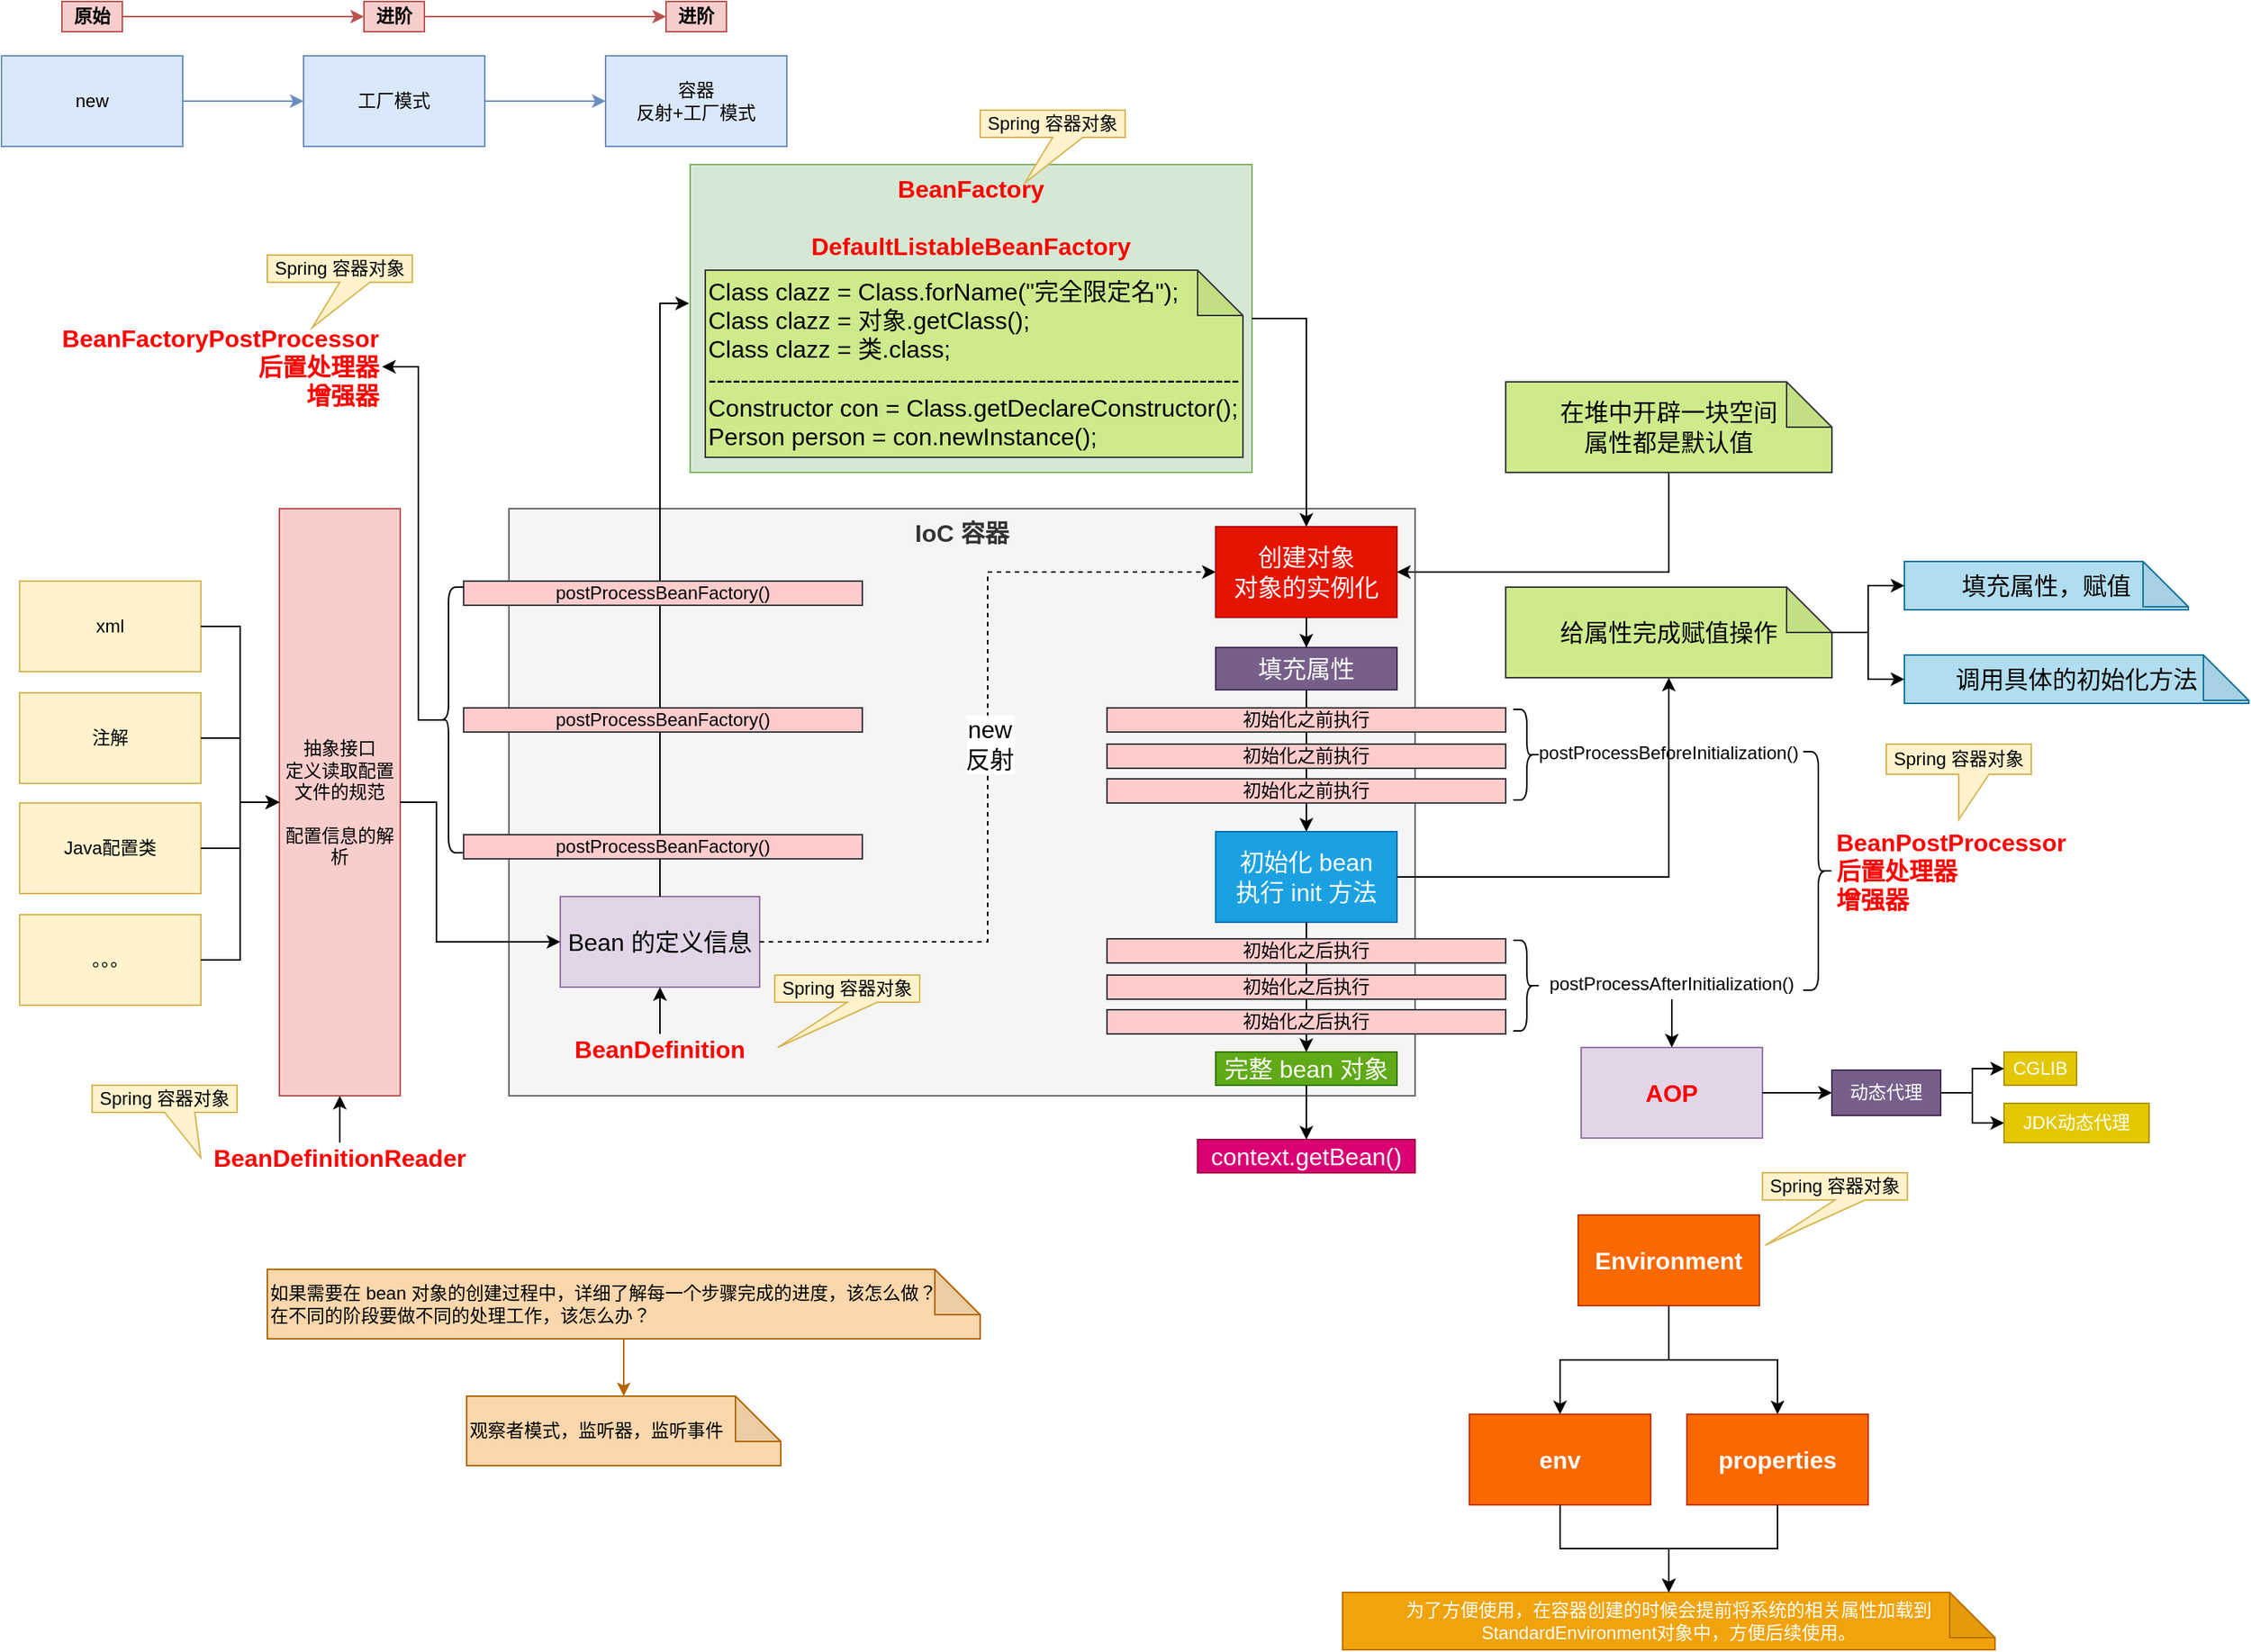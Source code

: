 <mxfile version="13.9.9" type="device"><diagram name="Page-1" id="c7488fd3-1785-93aa-aadb-54a6760d102a"><mxGraphModel dx="1600" dy="951" grid="1" gridSize="12" guides="1" tooltips="1" connect="1" arrows="1" fold="1" page="1" pageScale="1" pageWidth="827" pageHeight="1169" background="#ffffff" math="0" shadow="0"><root><mxCell id="0"/><mxCell id="1" parent="0"/><mxCell id="ZkTXHzd2NISRBnhqPnSA-27" value="IoC&amp;nbsp;容器" style="rounded=0;whiteSpace=wrap;html=1;labelBackgroundColor=none;fontSize=16;fontColor=#333333;align=center;verticalAlign=top;fillColor=#f5f5f5;strokeColor=#666666;fontStyle=1" parent="1" vertex="1"><mxGeometry x="432" y="396" width="600" height="389" as="geometry"/></mxCell><mxCell id="ZkTXHzd2NISRBnhqPnSA-1" value="new" style="rounded=0;whiteSpace=wrap;html=1;fontSize=12;fillColor=#dae8fc;strokeColor=#6c8ebf;" parent="1" vertex="1"><mxGeometry x="96" y="96" width="120" height="60" as="geometry"/></mxCell><mxCell id="ZkTXHzd2NISRBnhqPnSA-4" value="工厂模式" style="rounded=0;whiteSpace=wrap;html=1;fontSize=12;fillColor=#dae8fc;strokeColor=#6c8ebf;" parent="1" vertex="1"><mxGeometry x="296" y="96" width="120" height="60" as="geometry"/></mxCell><mxCell id="ZkTXHzd2NISRBnhqPnSA-5" value="" style="edgeStyle=orthogonalEdgeStyle;rounded=0;orthogonalLoop=1;jettySize=auto;html=1;fontSize=12;fillColor=#dae8fc;strokeColor=#6c8ebf;" parent="1" source="ZkTXHzd2NISRBnhqPnSA-1" target="ZkTXHzd2NISRBnhqPnSA-4" edge="1"><mxGeometry x="96" y="60" as="geometry"/></mxCell><mxCell id="ZkTXHzd2NISRBnhqPnSA-6" value="容器&lt;br style=&quot;font-size: 12px;&quot;&gt;反射+工厂模式" style="rounded=0;whiteSpace=wrap;html=1;fontSize=12;fillColor=#dae8fc;strokeColor=#6c8ebf;" parent="1" vertex="1"><mxGeometry x="496" y="96" width="120" height="60" as="geometry"/></mxCell><mxCell id="ZkTXHzd2NISRBnhqPnSA-7" value="" style="edgeStyle=orthogonalEdgeStyle;rounded=0;orthogonalLoop=1;jettySize=auto;html=1;fontSize=12;fillColor=#dae8fc;strokeColor=#6c8ebf;" parent="1" source="ZkTXHzd2NISRBnhqPnSA-4" target="ZkTXHzd2NISRBnhqPnSA-6" edge="1"><mxGeometry x="96" y="60" as="geometry"/></mxCell><mxCell id="ZkTXHzd2NISRBnhqPnSA-8" value="原始" style="text;html=1;strokeColor=#b85450;fillColor=#f8cecc;align=center;verticalAlign=middle;whiteSpace=wrap;rounded=0;fontSize=12;fontStyle=1" parent="1" vertex="1"><mxGeometry x="136" y="60" width="40" height="20" as="geometry"/></mxCell><mxCell id="ZkTXHzd2NISRBnhqPnSA-9" value="进阶" style="text;html=1;strokeColor=#b85450;fillColor=#f8cecc;align=center;verticalAlign=middle;whiteSpace=wrap;rounded=0;fontSize=12;fontStyle=1" parent="1" vertex="1"><mxGeometry x="336" y="60" width="40" height="20" as="geometry"/></mxCell><mxCell id="ZkTXHzd2NISRBnhqPnSA-10" value="" style="edgeStyle=orthogonalEdgeStyle;rounded=0;orthogonalLoop=1;jettySize=auto;html=1;fontSize=12;fontStyle=1;fillColor=#f8cecc;strokeColor=#b85450;" parent="1" source="ZkTXHzd2NISRBnhqPnSA-8" target="ZkTXHzd2NISRBnhqPnSA-9" edge="1"><mxGeometry x="96" y="60" as="geometry"/></mxCell><mxCell id="ZkTXHzd2NISRBnhqPnSA-13" value="进阶" style="text;html=1;strokeColor=#b85450;fillColor=#f8cecc;align=center;verticalAlign=middle;whiteSpace=wrap;rounded=0;fontSize=12;fontStyle=1" parent="1" vertex="1"><mxGeometry x="536" y="60" width="40" height="20" as="geometry"/></mxCell><mxCell id="ZkTXHzd2NISRBnhqPnSA-14" value="" style="edgeStyle=orthogonalEdgeStyle;rounded=0;orthogonalLoop=1;jettySize=auto;html=1;fontSize=12;fontStyle=1;fillColor=#f8cecc;strokeColor=#b85450;" parent="1" source="ZkTXHzd2NISRBnhqPnSA-9" target="ZkTXHzd2NISRBnhqPnSA-13" edge="1"><mxGeometry x="96" y="60" as="geometry"/></mxCell><mxCell id="ZkTXHzd2NISRBnhqPnSA-16" value="xml" style="rounded=0;whiteSpace=wrap;html=1;fontSize=12;fillColor=#fff2cc;strokeColor=#d6b656;" parent="1" vertex="1"><mxGeometry x="108" y="444" width="120" height="60" as="geometry"/></mxCell><mxCell id="ZkTXHzd2NISRBnhqPnSA-17" value="注解" style="rounded=0;whiteSpace=wrap;html=1;fontSize=12;fillColor=#fff2cc;strokeColor=#d6b656;" parent="1" vertex="1"><mxGeometry x="108" y="518" width="120" height="60" as="geometry"/></mxCell><mxCell id="ZkTXHzd2NISRBnhqPnSA-18" value="Java配置类" style="rounded=0;whiteSpace=wrap;html=1;fontSize=12;fillColor=#fff2cc;strokeColor=#d6b656;" parent="1" vertex="1"><mxGeometry x="108" y="591" width="120" height="60" as="geometry"/></mxCell><mxCell id="ZkTXHzd2NISRBnhqPnSA-19" value="。。。" style="rounded=0;whiteSpace=wrap;html=1;fontSize=12;fillColor=#fff2cc;strokeColor=#d6b656;" parent="1" vertex="1"><mxGeometry x="108" y="665" width="120" height="60" as="geometry"/></mxCell><mxCell id="ZkTXHzd2NISRBnhqPnSA-20" value="抽象接口&lt;br&gt;定义读取配置文件的规范&lt;br&gt;&lt;br&gt;配置信息的解析" style="rounded=0;whiteSpace=wrap;html=1;fontSize=12;fillColor=#f8cecc;strokeColor=#b85450;" parent="1" vertex="1"><mxGeometry x="280" y="396" width="80" height="389" as="geometry"/></mxCell><mxCell id="ZkTXHzd2NISRBnhqPnSA-21" style="edgeStyle=orthogonalEdgeStyle;rounded=0;orthogonalLoop=1;jettySize=auto;html=1;exitX=1;exitY=0.5;exitDx=0;exitDy=0;entryX=0;entryY=0.5;entryDx=0;entryDy=0;fontSize=12;" parent="1" source="ZkTXHzd2NISRBnhqPnSA-16" target="ZkTXHzd2NISRBnhqPnSA-20" edge="1"><mxGeometry x="96" y="60" as="geometry"/></mxCell><mxCell id="ZkTXHzd2NISRBnhqPnSA-22" style="edgeStyle=orthogonalEdgeStyle;rounded=0;orthogonalLoop=1;jettySize=auto;html=1;exitX=1;exitY=0.5;exitDx=0;exitDy=0;entryX=0;entryY=0.5;entryDx=0;entryDy=0;fontSize=12;" parent="1" source="ZkTXHzd2NISRBnhqPnSA-17" target="ZkTXHzd2NISRBnhqPnSA-20" edge="1"><mxGeometry x="96" y="60" as="geometry"/></mxCell><mxCell id="ZkTXHzd2NISRBnhqPnSA-23" style="edgeStyle=orthogonalEdgeStyle;rounded=0;orthogonalLoop=1;jettySize=auto;html=1;exitX=1;exitY=0.5;exitDx=0;exitDy=0;fontSize=12;" parent="1" source="ZkTXHzd2NISRBnhqPnSA-18" target="ZkTXHzd2NISRBnhqPnSA-20" edge="1"><mxGeometry x="96" y="60" as="geometry"/></mxCell><mxCell id="ZkTXHzd2NISRBnhqPnSA-25" style="edgeStyle=orthogonalEdgeStyle;rounded=0;orthogonalLoop=1;jettySize=auto;html=1;exitX=1;exitY=0.5;exitDx=0;exitDy=0;entryX=0;entryY=0.5;entryDx=0;entryDy=0;fontSize=12;" parent="1" source="ZkTXHzd2NISRBnhqPnSA-19" target="ZkTXHzd2NISRBnhqPnSA-20" edge="1"><mxGeometry x="96" y="60" as="geometry"/></mxCell><mxCell id="ZkTXHzd2NISRBnhqPnSA-30" style="edgeStyle=orthogonalEdgeStyle;rounded=0;orthogonalLoop=1;jettySize=auto;html=1;exitX=0.5;exitY=0;exitDx=0;exitDy=0;entryX=0.5;entryY=1;entryDx=0;entryDy=0;fontSize=16;fontColor=#FF0000;" parent="1" source="ZkTXHzd2NISRBnhqPnSA-26" target="ZkTXHzd2NISRBnhqPnSA-20" edge="1"><mxGeometry x="96" y="60" as="geometry"/></mxCell><mxCell id="ZkTXHzd2NISRBnhqPnSA-26" value="BeanDefinitionReader" style="text;html=1;align=center;verticalAlign=middle;whiteSpace=wrap;rounded=0;fontSize=16;fontStyle=1;labelBackgroundColor=none;labelBorderColor=none;fontColor=#FF0000;" parent="1" vertex="1"><mxGeometry x="244" y="816" width="152" height="20" as="geometry"/></mxCell><mxCell id="ZkTXHzd2NISRBnhqPnSA-28" value="Bean&amp;nbsp;的定义信息" style="rounded=0;whiteSpace=wrap;html=1;labelBackgroundColor=none;fontSize=16;align=center;fillColor=#e1d5e7;strokeColor=#9673a6;" parent="1" vertex="1"><mxGeometry x="466" y="653" width="132" height="60" as="geometry"/></mxCell><mxCell id="-5DdfiRlcmEdROAhbCDM-6" style="edgeStyle=orthogonalEdgeStyle;rounded=0;orthogonalLoop=1;jettySize=auto;html=1;exitX=1;exitY=0.5;exitDx=0;exitDy=0;entryX=0;entryY=0.5;entryDx=0;entryDy=0;" edge="1" parent="1" source="ZkTXHzd2NISRBnhqPnSA-20" target="ZkTXHzd2NISRBnhqPnSA-28"><mxGeometry x="96" y="60" as="geometry"><Array as="points"><mxPoint x="384" y="591"/><mxPoint x="384" y="683"/></Array></mxGeometry></mxCell><mxCell id="ZkTXHzd2NISRBnhqPnSA-32" style="edgeStyle=orthogonalEdgeStyle;rounded=0;orthogonalLoop=1;jettySize=auto;html=1;exitX=0.5;exitY=0;exitDx=0;exitDy=0;fontSize=16;fontColor=#FF0000;" parent="1" source="ZkTXHzd2NISRBnhqPnSA-29" target="ZkTXHzd2NISRBnhqPnSA-28" edge="1"><mxGeometry x="96" y="60" as="geometry"/></mxCell><mxCell id="ZkTXHzd2NISRBnhqPnSA-29" value="BeanDefinition" style="text;html=1;align=center;verticalAlign=middle;whiteSpace=wrap;rounded=0;fontSize=16;fontStyle=1;labelBackgroundColor=none;labelBorderColor=none;fontColor=#FF0000;" parent="1" vertex="1"><mxGeometry x="456" y="744" width="152" height="20" as="geometry"/></mxCell><mxCell id="ZkTXHzd2NISRBnhqPnSA-33" value="BeanFactory&lt;br&gt;&lt;br&gt;DefaultListableBeanFactory" style="rounded=0;whiteSpace=wrap;html=1;labelBackgroundColor=none;fontSize=16;align=center;verticalAlign=top;fontStyle=1;fillColor=#d5e8d4;strokeColor=#82b366;fontColor=#FF0000;" parent="1" vertex="1"><mxGeometry x="552" y="168" width="372" height="204" as="geometry"/></mxCell><mxCell id="ZkTXHzd2NISRBnhqPnSA-35" style="edgeStyle=orthogonalEdgeStyle;rounded=0;orthogonalLoop=1;jettySize=auto;html=1;exitX=0.5;exitY=0;exitDx=0;exitDy=0;entryX=-0.002;entryY=0.451;entryDx=0;entryDy=0;entryPerimeter=0;fontSize=16;fontColor=#FF0000;" parent="1" source="ZkTXHzd2NISRBnhqPnSA-28" target="ZkTXHzd2NISRBnhqPnSA-33" edge="1"><mxGeometry x="96" y="60" as="geometry"/></mxCell><mxCell id="ZkTXHzd2NISRBnhqPnSA-34" value="Class clazz = Class.forName(&quot;完全限定名&quot;);&lt;br&gt;Class clazz =&amp;nbsp;对象.getClass();&lt;br&gt;Class clazz =&amp;nbsp;类.class;&lt;br&gt;------------------------------------------------------------------&lt;br&gt;Constructor con = Class.getDeclareConstructor();&lt;br&gt;Person person = con.newInstance();" style="shape=note;whiteSpace=wrap;html=1;backgroundOutline=1;darkOpacity=0.05;rounded=0;labelBackgroundColor=none;fontSize=16;align=left;fillColor=#cdeb8b;strokeColor=#36393d;" parent="1" vertex="1"><mxGeometry x="562" y="238" width="356" height="124" as="geometry"/></mxCell><mxCell id="ZkTXHzd2NISRBnhqPnSA-36" value="创建对象&lt;br&gt;对象的实例化" style="rounded=0;whiteSpace=wrap;html=1;labelBackgroundColor=none;fontSize=16;fontColor=#ffffff;align=center;fillColor=#e51400;strokeColor=#B20000;" parent="1" vertex="1"><mxGeometry x="900" y="408" width="120" height="60" as="geometry"/></mxCell><mxCell id="ZkTXHzd2NISRBnhqPnSA-45" style="edgeStyle=orthogonalEdgeStyle;rounded=0;orthogonalLoop=1;jettySize=auto;html=1;exitX=1;exitY=0.5;exitDx=0;exitDy=0;entryX=0;entryY=0.5;entryDx=0;entryDy=0;fontSize=16;fontColor=#FF0000;dashed=1;" parent="1" source="ZkTXHzd2NISRBnhqPnSA-28" target="ZkTXHzd2NISRBnhqPnSA-36" edge="1"><mxGeometry x="96" y="60" as="geometry"/></mxCell><mxCell id="ZkTXHzd2NISRBnhqPnSA-46" value="new&lt;br&gt;反射" style="edgeLabel;html=1;align=center;verticalAlign=middle;resizable=0;points=[];fontSize=16;labelBackgroundColor=#ffffff;" parent="ZkTXHzd2NISRBnhqPnSA-45" vertex="1" connectable="0"><mxGeometry x="0.064" y="-1" relative="1" as="geometry"><mxPoint y="9" as="offset"/></mxGeometry></mxCell><mxCell id="-5DdfiRlcmEdROAhbCDM-12" style="edgeStyle=orthogonalEdgeStyle;rounded=0;orthogonalLoop=1;jettySize=auto;html=1;exitX=1;exitY=0.5;exitDx=0;exitDy=0;entryX=0.5;entryY=0;entryDx=0;entryDy=0;fontSize=16;fontColor=#FF0000;" edge="1" parent="1" source="ZkTXHzd2NISRBnhqPnSA-33" target="ZkTXHzd2NISRBnhqPnSA-36"><mxGeometry x="96" y="60" as="geometry"/></mxCell><mxCell id="ZkTXHzd2NISRBnhqPnSA-37" value="填充属性" style="rounded=0;whiteSpace=wrap;html=1;labelBackgroundColor=none;fontSize=16;fontColor=#ffffff;align=center;fillColor=#76608a;strokeColor=#432D57;" parent="1" vertex="1"><mxGeometry x="900" y="488" width="120" height="28" as="geometry"/></mxCell><mxCell id="ZkTXHzd2NISRBnhqPnSA-38" value="" style="edgeStyle=orthogonalEdgeStyle;rounded=0;orthogonalLoop=1;jettySize=auto;html=1;fontSize=16;fontColor=#FF0000;" parent="1" source="ZkTXHzd2NISRBnhqPnSA-36" target="ZkTXHzd2NISRBnhqPnSA-37" edge="1"><mxGeometry x="96" y="60" as="geometry"/></mxCell><mxCell id="ZkTXHzd2NISRBnhqPnSA-39" value="初始化&amp;nbsp;bean&lt;br&gt;执行&amp;nbsp;init&amp;nbsp;方法" style="rounded=0;whiteSpace=wrap;html=1;labelBackgroundColor=none;fontSize=16;fontColor=#ffffff;align=center;fillColor=#1ba1e2;strokeColor=#006EAF;" parent="1" vertex="1"><mxGeometry x="900" y="610" width="120" height="60" as="geometry"/></mxCell><mxCell id="ZkTXHzd2NISRBnhqPnSA-40" style="edgeStyle=orthogonalEdgeStyle;rounded=0;orthogonalLoop=1;jettySize=auto;html=1;exitX=0.5;exitY=1;exitDx=0;exitDy=0;fontSize=16;fontColor=#FF0000;" parent="1" source="ZkTXHzd2NISRBnhqPnSA-37" target="ZkTXHzd2NISRBnhqPnSA-39" edge="1"><mxGeometry x="96" y="60" as="geometry"/></mxCell><mxCell id="ZkTXHzd2NISRBnhqPnSA-41" value="完整&amp;nbsp;bean&amp;nbsp;对象" style="rounded=0;whiteSpace=wrap;html=1;labelBackgroundColor=none;fontSize=16;fontColor=#ffffff;align=center;fillColor=#60a917;strokeColor=#2D7600;" parent="1" vertex="1"><mxGeometry x="900" y="756" width="120" height="22" as="geometry"/></mxCell><mxCell id="ZkTXHzd2NISRBnhqPnSA-44" style="edgeStyle=orthogonalEdgeStyle;rounded=0;orthogonalLoop=1;jettySize=auto;html=1;exitX=0.5;exitY=1;exitDx=0;exitDy=0;fontSize=16;fontColor=#FF0000;" parent="1" source="ZkTXHzd2NISRBnhqPnSA-39" target="ZkTXHzd2NISRBnhqPnSA-41" edge="1"><mxGeometry x="96" y="60" as="geometry"/></mxCell><mxCell id="ZkTXHzd2NISRBnhqPnSA-42" value="context.getBean()" style="rounded=0;whiteSpace=wrap;html=1;labelBackgroundColor=none;fontSize=16;fontColor=#ffffff;align=center;fillColor=#d80073;strokeColor=#A50040;" parent="1" vertex="1"><mxGeometry x="888" y="814" width="144" height="22" as="geometry"/></mxCell><mxCell id="ZkTXHzd2NISRBnhqPnSA-43" style="edgeStyle=orthogonalEdgeStyle;rounded=0;orthogonalLoop=1;jettySize=auto;html=1;exitX=0.5;exitY=1;exitDx=0;exitDy=0;entryX=0.5;entryY=0;entryDx=0;entryDy=0;fontSize=16;fontColor=#FF0000;" parent="1" source="ZkTXHzd2NISRBnhqPnSA-41" target="ZkTXHzd2NISRBnhqPnSA-42" edge="1"><mxGeometry x="96" y="60" as="geometry"/></mxCell><mxCell id="ZkTXHzd2NISRBnhqPnSA-48" style="edgeStyle=orthogonalEdgeStyle;rounded=0;orthogonalLoop=1;jettySize=auto;html=1;exitX=0.5;exitY=1;exitDx=0;exitDy=0;exitPerimeter=0;entryX=1;entryY=0.5;entryDx=0;entryDy=0;fontSize=16;fontColor=#000000;" parent="1" source="ZkTXHzd2NISRBnhqPnSA-47" target="ZkTXHzd2NISRBnhqPnSA-36" edge="1"><mxGeometry x="96" y="60" as="geometry"/></mxCell><mxCell id="ZkTXHzd2NISRBnhqPnSA-47" value="在堆中开辟一块空间&lt;br&gt;属性都是默认值" style="shape=note;whiteSpace=wrap;html=1;backgroundOutline=1;darkOpacity=0.05;rounded=0;labelBackgroundColor=none;fontSize=16;align=center;fillColor=#cdeb8b;strokeColor=#36393d;" parent="1" vertex="1"><mxGeometry x="1092" y="312" width="216" height="60" as="geometry"/></mxCell><mxCell id="ZkTXHzd2NISRBnhqPnSA-49" value="给属性完成赋值操作" style="shape=note;whiteSpace=wrap;html=1;backgroundOutline=1;darkOpacity=0.05;rounded=0;labelBackgroundColor=none;fontSize=16;align=center;fillColor=#cdeb8b;strokeColor=#36393d;" parent="1" vertex="1"><mxGeometry x="1092" y="448" width="216" height="60" as="geometry"/></mxCell><mxCell id="-5DdfiRlcmEdROAhbCDM-24" style="edgeStyle=orthogonalEdgeStyle;rounded=0;orthogonalLoop=1;jettySize=auto;html=1;exitX=1;exitY=0.5;exitDx=0;exitDy=0;entryX=0.5;entryY=1;entryDx=0;entryDy=0;entryPerimeter=0;fontSize=12;fontColor=#000000;" edge="1" parent="1" source="ZkTXHzd2NISRBnhqPnSA-39" target="ZkTXHzd2NISRBnhqPnSA-49"><mxGeometry x="96" y="60" as="geometry"/></mxCell><mxCell id="ZkTXHzd2NISRBnhqPnSA-53" value="填充属性，赋值" style="shape=note;whiteSpace=wrap;html=1;backgroundOutline=1;darkOpacity=0.05;rounded=0;fontSize=16;strokeColor=#10739e;fillColor=#b1ddf0;" parent="1" vertex="1"><mxGeometry x="1356" y="431" width="188" height="32" as="geometry"/></mxCell><mxCell id="ZkTXHzd2NISRBnhqPnSA-54" value="" style="edgeStyle=orthogonalEdgeStyle;rounded=0;orthogonalLoop=1;jettySize=auto;html=1;fontSize=16;fontColor=#000000;entryX=0;entryY=0.5;entryDx=0;entryDy=0;entryPerimeter=0;" parent="1" source="ZkTXHzd2NISRBnhqPnSA-49" target="ZkTXHzd2NISRBnhqPnSA-53" edge="1"><mxGeometry x="96" y="60" as="geometry"/></mxCell><mxCell id="ZkTXHzd2NISRBnhqPnSA-55" value="调用具体的初始化方法" style="shape=note;whiteSpace=wrap;html=1;backgroundOutline=1;darkOpacity=0.05;rounded=0;fontSize=16;strokeColor=#10739e;fillColor=#b1ddf0;" parent="1" vertex="1"><mxGeometry x="1356" y="493" width="228" height="32" as="geometry"/></mxCell><mxCell id="ZkTXHzd2NISRBnhqPnSA-56" style="edgeStyle=orthogonalEdgeStyle;rounded=0;orthogonalLoop=1;jettySize=auto;html=1;exitX=0;exitY=0;exitDx=216;exitDy=30;exitPerimeter=0;entryX=0;entryY=0.5;entryDx=0;entryDy=0;entryPerimeter=0;fontSize=16;fontColor=#000000;" parent="1" source="ZkTXHzd2NISRBnhqPnSA-49" target="ZkTXHzd2NISRBnhqPnSA-55" edge="1"><mxGeometry x="96" y="60" as="geometry"/></mxCell><mxCell id="ZkTXHzd2NISRBnhqPnSA-57" value="初始化之前执行" style="rounded=0;whiteSpace=wrap;html=1;labelBackgroundColor=none;fontSize=12;align=center;fillColor=#ffcccc;strokeColor=#36393d;" parent="1" vertex="1"><mxGeometry x="828" y="528" width="264" height="16" as="geometry"/></mxCell><mxCell id="ZkTXHzd2NISRBnhqPnSA-58" value="初始化之前执行" style="rounded=0;whiteSpace=wrap;html=1;labelBackgroundColor=none;fontSize=12;align=center;fillColor=#ffcccc;strokeColor=#36393d;" parent="1" vertex="1"><mxGeometry x="828" y="552" width="264" height="16" as="geometry"/></mxCell><mxCell id="ZkTXHzd2NISRBnhqPnSA-59" value="初始化之前执行" style="rounded=0;whiteSpace=wrap;html=1;labelBackgroundColor=none;fontSize=12;align=center;fillColor=#ffcccc;strokeColor=#36393d;" parent="1" vertex="1"><mxGeometry x="828" y="575" width="264" height="16" as="geometry"/></mxCell><mxCell id="ZkTXHzd2NISRBnhqPnSA-60" value="初始化之后执行" style="rounded=0;whiteSpace=wrap;html=1;labelBackgroundColor=none;fontSize=12;align=center;fillColor=#ffcccc;strokeColor=#36393d;" parent="1" vertex="1"><mxGeometry x="828" y="728" width="264" height="16" as="geometry"/></mxCell><mxCell id="ZkTXHzd2NISRBnhqPnSA-61" value="初始化之后执行" style="rounded=0;whiteSpace=wrap;html=1;labelBackgroundColor=none;fontSize=12;align=center;fillColor=#ffcccc;strokeColor=#36393d;" parent="1" vertex="1"><mxGeometry x="828" y="705" width="264" height="16" as="geometry"/></mxCell><mxCell id="ZkTXHzd2NISRBnhqPnSA-62" value="初始化之后执行" style="rounded=0;whiteSpace=wrap;html=1;labelBackgroundColor=none;fontSize=12;align=center;fillColor=#ffcccc;strokeColor=#36393d;" parent="1" vertex="1"><mxGeometry x="828" y="681" width="264" height="16" as="geometry"/></mxCell><mxCell id="-5DdfiRlcmEdROAhbCDM-1" value="" style="shape=curlyBracket;whiteSpace=wrap;html=1;rounded=1;rotation=-180;" vertex="1" parent="1"><mxGeometry x="1097" y="529" width="18" height="60" as="geometry"/></mxCell><mxCell id="-5DdfiRlcmEdROAhbCDM-2" value="" style="shape=curlyBracket;whiteSpace=wrap;html=1;rounded=1;rotation=-180;" vertex="1" parent="1"><mxGeometry x="1097" y="682" width="18" height="60" as="geometry"/></mxCell><mxCell id="-5DdfiRlcmEdROAhbCDM-3" value="postProcessBeanFactory()" style="rounded=0;whiteSpace=wrap;html=1;labelBackgroundColor=none;fontSize=12;align=center;fillColor=#ffcccc;strokeColor=#36393d;" vertex="1" parent="1"><mxGeometry x="402" y="444" width="264" height="16" as="geometry"/></mxCell><mxCell id="-5DdfiRlcmEdROAhbCDM-4" value="postProcessBeanFactory()" style="rounded=0;whiteSpace=wrap;html=1;labelBackgroundColor=none;fontSize=12;align=center;fillColor=#ffcccc;strokeColor=#36393d;" vertex="1" parent="1"><mxGeometry x="402" y="528" width="264" height="16" as="geometry"/></mxCell><mxCell id="-5DdfiRlcmEdROAhbCDM-5" value="postProcessBeanFactory()" style="rounded=0;whiteSpace=wrap;html=1;labelBackgroundColor=none;fontSize=12;align=center;fillColor=#ffcccc;strokeColor=#36393d;" vertex="1" parent="1"><mxGeometry x="402" y="612" width="264" height="16" as="geometry"/></mxCell><mxCell id="-5DdfiRlcmEdROAhbCDM-7" value="" style="shape=curlyBracket;whiteSpace=wrap;html=1;rounded=1;" vertex="1" parent="1"><mxGeometry x="382" y="448" width="20" height="176" as="geometry"/></mxCell><mxCell id="-5DdfiRlcmEdROAhbCDM-11" value="BeanFactoryPostProcessor&lt;br&gt;后置处理器&lt;br&gt;增强器" style="text;html=1;strokeColor=none;fillColor=none;align=right;verticalAlign=middle;whiteSpace=wrap;rounded=0;fontSize=16;fontColor=#FF0000;fontStyle=1" vertex="1" parent="1"><mxGeometry x="120" y="264" width="228" height="76" as="geometry"/></mxCell><mxCell id="-5DdfiRlcmEdROAhbCDM-8" style="edgeStyle=orthogonalEdgeStyle;rounded=0;orthogonalLoop=1;jettySize=auto;html=1;exitX=0.1;exitY=0.5;exitDx=0;exitDy=0;exitPerimeter=0;entryX=1;entryY=0.5;entryDx=0;entryDy=0;" edge="1" parent="1" source="-5DdfiRlcmEdROAhbCDM-7" target="-5DdfiRlcmEdROAhbCDM-11"><mxGeometry x="96" y="60" as="geometry"><mxPoint x="444" y="322" as="targetPoint"/><Array as="points"><mxPoint x="372" y="536"/><mxPoint x="372" y="302"/></Array></mxGeometry></mxCell><mxCell id="-5DdfiRlcmEdROAhbCDM-14" value="postProcessBeforeInitialization()" style="text;html=1;strokeColor=none;fillColor=none;align=center;verticalAlign=middle;whiteSpace=wrap;rounded=0;fontSize=12;fontStyle=0" vertex="1" parent="1"><mxGeometry x="1113" y="548" width="174" height="20" as="geometry"/></mxCell><mxCell id="-5DdfiRlcmEdROAhbCDM-15" value="postProcessAfterInitialization()" style="text;html=1;strokeColor=none;fillColor=none;align=center;verticalAlign=middle;whiteSpace=wrap;rounded=0;fontSize=12;fontStyle=0" vertex="1" parent="1"><mxGeometry x="1115" y="701" width="174" height="20" as="geometry"/></mxCell><mxCell id="-5DdfiRlcmEdROAhbCDM-16" value="" style="shape=curlyBracket;whiteSpace=wrap;html=1;rounded=1;fontSize=12;fontColor=#000000;align=right;rotation=-180;" vertex="1" parent="1"><mxGeometry x="1289" y="557" width="20" height="158" as="geometry"/></mxCell><mxCell id="-5DdfiRlcmEdROAhbCDM-17" value="BeanPostProcessor&lt;br&gt;后置处理器&lt;br&gt;增强器" style="text;html=1;strokeColor=none;fillColor=none;align=left;verticalAlign=middle;whiteSpace=wrap;rounded=0;fontSize=16;fontColor=#FF0000;fontStyle=1" vertex="1" parent="1"><mxGeometry x="1309" y="598" width="155" height="76" as="geometry"/></mxCell><mxCell id="-5DdfiRlcmEdROAhbCDM-18" value="Spring&amp;nbsp;容器对象" style="shape=callout;whiteSpace=wrap;html=1;perimeter=calloutPerimeter;fontSize=12;align=center;fillColor=#fff2cc;strokeColor=#d6b656;" vertex="1" parent="1"><mxGeometry x="1344" y="552" width="96" height="50" as="geometry"/></mxCell><mxCell id="-5DdfiRlcmEdROAhbCDM-19" value="Spring&amp;nbsp;容器对象" style="shape=callout;whiteSpace=wrap;html=1;perimeter=calloutPerimeter;fontSize=12;align=center;fillColor=#fff2cc;strokeColor=#d6b656;position2=0.75;" vertex="1" parent="1"><mxGeometry x="156" y="778" width="96" height="48" as="geometry"/></mxCell><mxCell id="-5DdfiRlcmEdROAhbCDM-21" value="Spring&amp;nbsp;容器对象" style="shape=callout;whiteSpace=wrap;html=1;perimeter=calloutPerimeter;fontSize=12;align=center;fillColor=#fff2cc;strokeColor=#d6b656;position2=0.31;" vertex="1" parent="1"><mxGeometry x="744" y="132" width="96" height="48" as="geometry"/></mxCell><mxCell id="-5DdfiRlcmEdROAhbCDM-22" value="Spring&amp;nbsp;容器对象" style="shape=callout;whiteSpace=wrap;html=1;perimeter=calloutPerimeter;fontSize=12;align=center;fillColor=#fff2cc;strokeColor=#d6b656;position2=0.31;" vertex="1" parent="1"><mxGeometry x="272" y="228" width="96" height="48" as="geometry"/></mxCell><mxCell id="-5DdfiRlcmEdROAhbCDM-23" value="Spring&amp;nbsp;容器对象" style="shape=callout;whiteSpace=wrap;html=1;perimeter=calloutPerimeter;fontSize=12;align=center;fillColor=#fff2cc;strokeColor=#d6b656;position2=0.02;rotation=0;" vertex="1" parent="1"><mxGeometry x="608" y="705" width="96" height="48" as="geometry"/></mxCell><mxCell id="-5DdfiRlcmEdROAhbCDM-27" value="AOP" style="whiteSpace=wrap;html=1;fontSize=16;align=center;fillColor=#e1d5e7;strokeColor=#9673a6;fontStyle=1;fontColor=#FF0000;" vertex="1" parent="1"><mxGeometry x="1142" y="753" width="120" height="60" as="geometry"/></mxCell><mxCell id="-5DdfiRlcmEdROAhbCDM-28" value="" style="edgeStyle=orthogonalEdgeStyle;rounded=0;orthogonalLoop=1;jettySize=auto;html=1;fontSize=12;fontColor=#000000;" edge="1" parent="1" source="-5DdfiRlcmEdROAhbCDM-15" target="-5DdfiRlcmEdROAhbCDM-27"><mxGeometry x="96" y="60" as="geometry"/></mxCell><mxCell id="-5DdfiRlcmEdROAhbCDM-29" value="Environment" style="whiteSpace=wrap;html=1;fontSize=16;align=center;fillColor=#fa6800;strokeColor=#C73500;fontStyle=1;fontColor=#ffffff;" vertex="1" parent="1"><mxGeometry x="1140" y="864" width="120" height="60" as="geometry"/></mxCell><mxCell id="-5DdfiRlcmEdROAhbCDM-30" value="env" style="whiteSpace=wrap;html=1;fontSize=16;align=center;fillColor=#fa6800;strokeColor=#C73500;fontStyle=1;fontColor=#ffffff;" vertex="1" parent="1"><mxGeometry x="1068" y="996" width="120" height="60" as="geometry"/></mxCell><mxCell id="-5DdfiRlcmEdROAhbCDM-31" value="" style="edgeStyle=orthogonalEdgeStyle;rounded=0;orthogonalLoop=1;jettySize=auto;html=1;fontSize=16;fontColor=#FF0000;" edge="1" parent="1" source="-5DdfiRlcmEdROAhbCDM-29" target="-5DdfiRlcmEdROAhbCDM-30"><mxGeometry x="96" y="60" as="geometry"/></mxCell><mxCell id="-5DdfiRlcmEdROAhbCDM-32" value="properties" style="whiteSpace=wrap;html=1;fontSize=16;align=center;fillColor=#fa6800;strokeColor=#C73500;fontStyle=1;fontColor=#ffffff;" vertex="1" parent="1"><mxGeometry x="1212" y="996" width="120" height="60" as="geometry"/></mxCell><mxCell id="-5DdfiRlcmEdROAhbCDM-33" style="edgeStyle=orthogonalEdgeStyle;rounded=0;orthogonalLoop=1;jettySize=auto;html=1;exitX=0.5;exitY=1;exitDx=0;exitDy=0;fontSize=16;fontColor=#FF0000;" edge="1" parent="1" source="-5DdfiRlcmEdROAhbCDM-29" target="-5DdfiRlcmEdROAhbCDM-32"><mxGeometry x="96" y="60" as="geometry"/></mxCell><mxCell id="-5DdfiRlcmEdROAhbCDM-35" value="为了方便使用，在容器创建的时候会提前将系统的相关属性加载到StandardEnvironment对象中，方便后续使用。" style="shape=note;whiteSpace=wrap;html=1;backgroundOutline=1;darkOpacity=0.05;fillColor=#f0a30a;strokeColor=#BD7000;fontColor=#ffffff;" vertex="1" parent="1"><mxGeometry x="984" y="1114" width="432" height="38" as="geometry"/></mxCell><mxCell id="-5DdfiRlcmEdROAhbCDM-34" style="edgeStyle=orthogonalEdgeStyle;rounded=0;orthogonalLoop=1;jettySize=auto;html=1;exitX=0.5;exitY=1;exitDx=0;exitDy=0;fontSize=16;fontColor=#FF0000;" edge="1" parent="1" source="-5DdfiRlcmEdROAhbCDM-30" target="-5DdfiRlcmEdROAhbCDM-35"><mxGeometry x="96" y="60" as="geometry"><mxPoint x="1200" y="1152" as="targetPoint"/></mxGeometry></mxCell><mxCell id="-5DdfiRlcmEdROAhbCDM-36" style="edgeStyle=orthogonalEdgeStyle;rounded=0;orthogonalLoop=1;jettySize=auto;html=1;exitX=0.5;exitY=1;exitDx=0;exitDy=0;entryX=0.5;entryY=0;entryDx=0;entryDy=0;entryPerimeter=0;fontSize=16;fontColor=#FF0000;" edge="1" parent="1" source="-5DdfiRlcmEdROAhbCDM-32" target="-5DdfiRlcmEdROAhbCDM-35"><mxGeometry x="96" y="60" as="geometry"/></mxCell><mxCell id="-5DdfiRlcmEdROAhbCDM-41" value="动态代理" style="rounded=0;whiteSpace=wrap;html=1;fillColor=#76608a;strokeColor=#432D57;fontColor=#ffffff;" vertex="1" parent="1"><mxGeometry x="1308" y="768" width="72" height="30" as="geometry"/></mxCell><mxCell id="-5DdfiRlcmEdROAhbCDM-40" style="edgeStyle=orthogonalEdgeStyle;rounded=0;orthogonalLoop=1;jettySize=auto;html=1;exitX=1;exitY=0.5;exitDx=0;exitDy=0;fontSize=16;fontColor=#FF0000;" edge="1" parent="1" source="-5DdfiRlcmEdROAhbCDM-27" target="-5DdfiRlcmEdROAhbCDM-41"><mxGeometry x="96" y="60" as="geometry"><mxPoint x="1392" y="783" as="targetPoint"/></mxGeometry></mxCell><mxCell id="-5DdfiRlcmEdROAhbCDM-43" value="CGLIB" style="rounded=0;whiteSpace=wrap;html=1;fillColor=#e3c800;strokeColor=#B09500;fontColor=#ffffff;" vertex="1" parent="1"><mxGeometry x="1422" y="756" width="48" height="22" as="geometry"/></mxCell><mxCell id="-5DdfiRlcmEdROAhbCDM-42" style="edgeStyle=orthogonalEdgeStyle;rounded=0;orthogonalLoop=1;jettySize=auto;html=1;exitX=1;exitY=0.5;exitDx=0;exitDy=0;fontSize=16;fontColor=#FF0000;entryX=0;entryY=0.5;entryDx=0;entryDy=0;" edge="1" parent="1" source="-5DdfiRlcmEdROAhbCDM-41" target="-5DdfiRlcmEdROAhbCDM-43"><mxGeometry x="96" y="60" as="geometry"><mxPoint x="1452" y="744" as="targetPoint"/></mxGeometry></mxCell><mxCell id="-5DdfiRlcmEdROAhbCDM-44" value="JDK动态代理" style="rounded=0;whiteSpace=wrap;html=1;fillColor=#e3c800;strokeColor=#B09500;fontColor=#ffffff;" vertex="1" parent="1"><mxGeometry x="1422" y="790" width="96" height="26" as="geometry"/></mxCell><mxCell id="-5DdfiRlcmEdROAhbCDM-45" style="edgeStyle=orthogonalEdgeStyle;rounded=0;orthogonalLoop=1;jettySize=auto;html=1;exitX=1;exitY=0.5;exitDx=0;exitDy=0;entryX=0;entryY=0.5;entryDx=0;entryDy=0;fontSize=16;fontColor=#FF0000;" edge="1" parent="1" source="-5DdfiRlcmEdROAhbCDM-41" target="-5DdfiRlcmEdROAhbCDM-44"><mxGeometry x="96" y="60" as="geometry"/></mxCell><mxCell id="-5DdfiRlcmEdROAhbCDM-47" style="edgeStyle=orthogonalEdgeStyle;rounded=0;orthogonalLoop=1;jettySize=auto;html=1;exitX=0.5;exitY=1;exitDx=0;exitDy=0;exitPerimeter=0;fontSize=16;fontColor=#FF0000;fillColor=#fad7ac;strokeColor=#b46504;" edge="1" parent="1" source="-5DdfiRlcmEdROAhbCDM-46"><mxGeometry x="96" y="60" as="geometry"><mxPoint x="508" y="946" as="targetPoint"/></mxGeometry></mxCell><mxCell id="-5DdfiRlcmEdROAhbCDM-46" value="如果需要在 bean&amp;nbsp;对象的创建过程中，详细了解每一个步骤完成的进度，该怎么做？&lt;br&gt;在不同的阶段要做不同的处理工作，该怎么办？" style="shape=note;whiteSpace=wrap;html=1;backgroundOutline=1;darkOpacity=0.05;fillColor=#fad7ac;strokeColor=#b46504;align=left;" vertex="1" parent="1"><mxGeometry x="272" y="900" width="472" height="46" as="geometry"/></mxCell><mxCell id="-5DdfiRlcmEdROAhbCDM-49" value="观察者模式，监听器，监听事件" style="shape=note;whiteSpace=wrap;html=1;backgroundOutline=1;darkOpacity=0.05;fillColor=#fad7ac;strokeColor=#b46504;align=left;" vertex="1" parent="1"><mxGeometry x="404" y="984" width="208" height="46" as="geometry"/></mxCell><mxCell id="-5DdfiRlcmEdROAhbCDM-50" style="edgeStyle=orthogonalEdgeStyle;rounded=0;orthogonalLoop=1;jettySize=auto;html=1;exitX=0.5;exitY=1;exitDx=0;exitDy=0;exitPerimeter=0;fontSize=16;fontColor=#FF0000;fillColor=#fad7ac;strokeColor=#b46504;" edge="1" parent="1" source="-5DdfiRlcmEdROAhbCDM-46" target="-5DdfiRlcmEdROAhbCDM-49"><mxGeometry x="96" y="60" as="geometry"/></mxCell><mxCell id="-5DdfiRlcmEdROAhbCDM-145" value="Spring&amp;nbsp;容器对象" style="shape=callout;whiteSpace=wrap;html=1;perimeter=calloutPerimeter;fontSize=12;align=center;fillColor=#fff2cc;strokeColor=#d6b656;position2=0.02;rotation=0;" vertex="1" parent="1"><mxGeometry x="1262" y="836" width="96" height="48" as="geometry"/></mxCell></root></mxGraphModel></diagram></mxfile>